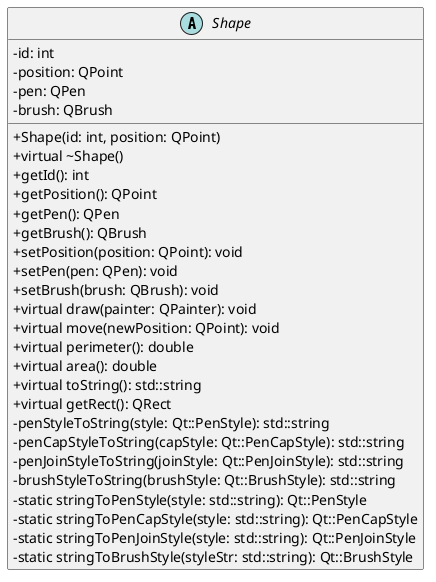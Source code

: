 @startuml Shape
skinparam classAttributeIconSize 0

abstract class Shape {
  - id: int
  - position: QPoint
  - pen: QPen
  - brush: QBrush
  + Shape(id: int, position: QPoint)
  + virtual ~Shape()
  + getId(): int
  + getPosition(): QPoint
  + getPen(): QPen
  + getBrush(): QBrush
  + setPosition(position: QPoint): void
  + setPen(pen: QPen): void
  + setBrush(brush: QBrush): void
  + virtual draw(painter: QPainter): void
  + virtual move(newPosition: QPoint): void
  + virtual perimeter(): double
  + virtual area(): double
  + virtual toString(): std::string
  + virtual getRect(): QRect
  - penStyleToString(style: Qt::PenStyle): std::string
  - penCapStyleToString(capStyle: Qt::PenCapStyle): std::string
  - penJoinStyleToString(joinStyle: Qt::PenJoinStyle): std::string
  - brushStyleToString(brushStyle: Qt::BrushStyle): std::string
  - static stringToPenStyle(style: std::string): Qt::PenStyle
  - static stringToPenCapStyle(style: std::string): Qt::PenCapStyle
  - static stringToPenJoinStyle(style: std::string): Qt::PenJoinStyle
  - static stringToBrushStyle(styleStr: std::string): Qt::BrushStyle
}
@enduml
